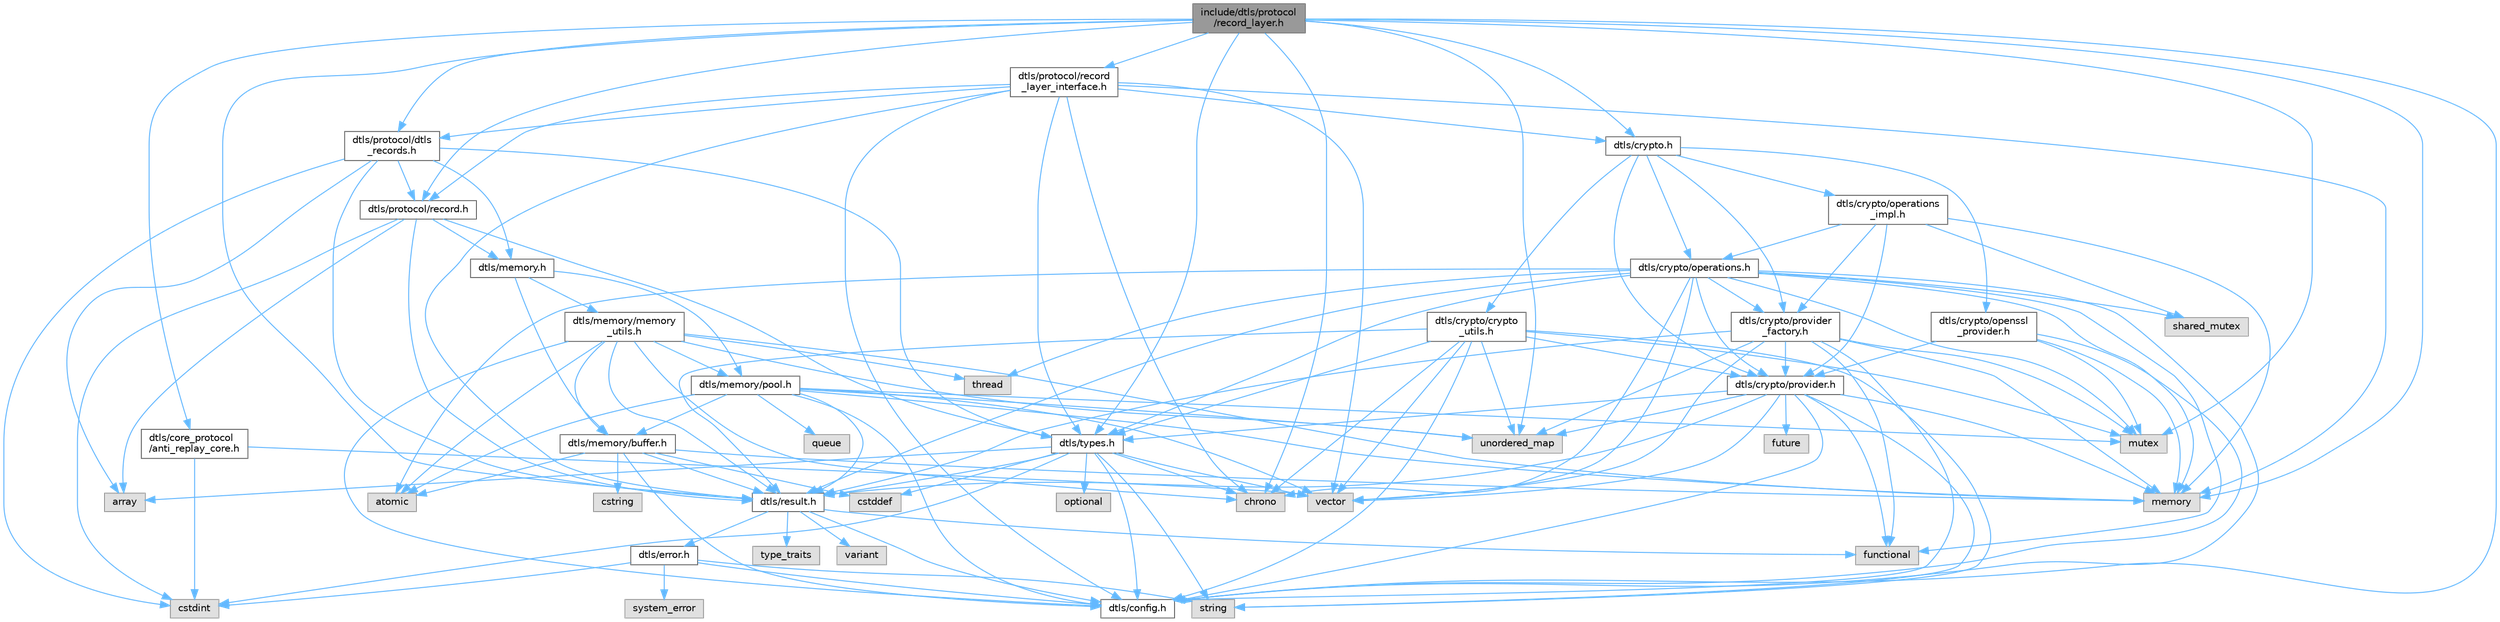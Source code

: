 digraph "include/dtls/protocol/record_layer.h"
{
 // LATEX_PDF_SIZE
  bgcolor="transparent";
  edge [fontname=Helvetica,fontsize=10,labelfontname=Helvetica,labelfontsize=10];
  node [fontname=Helvetica,fontsize=10,shape=box,height=0.2,width=0.4];
  Node1 [id="Node000001",label="include/dtls/protocol\l/record_layer.h",height=0.2,width=0.4,color="gray40", fillcolor="grey60", style="filled", fontcolor="black",tooltip=" "];
  Node1 -> Node2 [id="edge1_Node000001_Node000002",color="steelblue1",style="solid",tooltip=" "];
  Node2 [id="Node000002",label="dtls/config.h",height=0.2,width=0.4,color="grey40", fillcolor="white", style="filled",URL="$config_8h.html",tooltip=" "];
  Node1 -> Node3 [id="edge2_Node000001_Node000003",color="steelblue1",style="solid",tooltip=" "];
  Node3 [id="Node000003",label="dtls/types.h",height=0.2,width=0.4,color="grey40", fillcolor="white", style="filled",URL="$types_8h.html",tooltip="Core DTLS v1.3 Protocol Types and Constants."];
  Node3 -> Node2 [id="edge3_Node000003_Node000002",color="steelblue1",style="solid",tooltip=" "];
  Node3 -> Node4 [id="edge4_Node000003_Node000004",color="steelblue1",style="solid",tooltip=" "];
  Node4 [id="Node000004",label="dtls/result.h",height=0.2,width=0.4,color="grey40", fillcolor="white", style="filled",URL="$result_8h.html",tooltip=" "];
  Node4 -> Node2 [id="edge5_Node000004_Node000002",color="steelblue1",style="solid",tooltip=" "];
  Node4 -> Node5 [id="edge6_Node000004_Node000005",color="steelblue1",style="solid",tooltip=" "];
  Node5 [id="Node000005",label="dtls/error.h",height=0.2,width=0.4,color="grey40", fillcolor="white", style="filled",URL="$error_8h.html",tooltip=" "];
  Node5 -> Node2 [id="edge7_Node000005_Node000002",color="steelblue1",style="solid",tooltip=" "];
  Node5 -> Node6 [id="edge8_Node000005_Node000006",color="steelblue1",style="solid",tooltip=" "];
  Node6 [id="Node000006",label="system_error",height=0.2,width=0.4,color="grey60", fillcolor="#E0E0E0", style="filled",tooltip=" "];
  Node5 -> Node7 [id="edge9_Node000005_Node000007",color="steelblue1",style="solid",tooltip=" "];
  Node7 [id="Node000007",label="string",height=0.2,width=0.4,color="grey60", fillcolor="#E0E0E0", style="filled",tooltip=" "];
  Node5 -> Node8 [id="edge10_Node000005_Node000008",color="steelblue1",style="solid",tooltip=" "];
  Node8 [id="Node000008",label="cstdint",height=0.2,width=0.4,color="grey60", fillcolor="#E0E0E0", style="filled",tooltip=" "];
  Node4 -> Node9 [id="edge11_Node000004_Node000009",color="steelblue1",style="solid",tooltip=" "];
  Node9 [id="Node000009",label="variant",height=0.2,width=0.4,color="grey60", fillcolor="#E0E0E0", style="filled",tooltip=" "];
  Node4 -> Node10 [id="edge12_Node000004_Node000010",color="steelblue1",style="solid",tooltip=" "];
  Node10 [id="Node000010",label="functional",height=0.2,width=0.4,color="grey60", fillcolor="#E0E0E0", style="filled",tooltip=" "];
  Node4 -> Node11 [id="edge13_Node000004_Node000011",color="steelblue1",style="solid",tooltip=" "];
  Node11 [id="Node000011",label="type_traits",height=0.2,width=0.4,color="grey60", fillcolor="#E0E0E0", style="filled",tooltip=" "];
  Node3 -> Node8 [id="edge14_Node000003_Node000008",color="steelblue1",style="solid",tooltip=" "];
  Node3 -> Node12 [id="edge15_Node000003_Node000012",color="steelblue1",style="solid",tooltip=" "];
  Node12 [id="Node000012",label="cstddef",height=0.2,width=0.4,color="grey60", fillcolor="#E0E0E0", style="filled",tooltip=" "];
  Node3 -> Node13 [id="edge16_Node000003_Node000013",color="steelblue1",style="solid",tooltip=" "];
  Node13 [id="Node000013",label="array",height=0.2,width=0.4,color="grey60", fillcolor="#E0E0E0", style="filled",tooltip=" "];
  Node3 -> Node14 [id="edge17_Node000003_Node000014",color="steelblue1",style="solid",tooltip=" "];
  Node14 [id="Node000014",label="vector",height=0.2,width=0.4,color="grey60", fillcolor="#E0E0E0", style="filled",tooltip=" "];
  Node3 -> Node7 [id="edge18_Node000003_Node000007",color="steelblue1",style="solid",tooltip=" "];
  Node3 -> Node15 [id="edge19_Node000003_Node000015",color="steelblue1",style="solid",tooltip=" "];
  Node15 [id="Node000015",label="chrono",height=0.2,width=0.4,color="grey60", fillcolor="#E0E0E0", style="filled",tooltip=" "];
  Node3 -> Node16 [id="edge20_Node000003_Node000016",color="steelblue1",style="solid",tooltip=" "];
  Node16 [id="Node000016",label="optional",height=0.2,width=0.4,color="grey60", fillcolor="#E0E0E0", style="filled",tooltip=" "];
  Node1 -> Node4 [id="edge21_Node000001_Node000004",color="steelblue1",style="solid",tooltip=" "];
  Node1 -> Node17 [id="edge22_Node000001_Node000017",color="steelblue1",style="solid",tooltip=" "];
  Node17 [id="Node000017",label="dtls/protocol/record.h",height=0.2,width=0.4,color="grey40", fillcolor="white", style="filled",URL="$record_8h.html",tooltip=" "];
  Node17 -> Node3 [id="edge23_Node000017_Node000003",color="steelblue1",style="solid",tooltip=" "];
  Node17 -> Node4 [id="edge24_Node000017_Node000004",color="steelblue1",style="solid",tooltip=" "];
  Node17 -> Node18 [id="edge25_Node000017_Node000018",color="steelblue1",style="solid",tooltip=" "];
  Node18 [id="Node000018",label="dtls/memory.h",height=0.2,width=0.4,color="grey40", fillcolor="white", style="filled",URL="$memory_8h.html",tooltip=" "];
  Node18 -> Node19 [id="edge26_Node000018_Node000019",color="steelblue1",style="solid",tooltip=" "];
  Node19 [id="Node000019",label="dtls/memory/buffer.h",height=0.2,width=0.4,color="grey40", fillcolor="white", style="filled",URL="$buffer_8h.html",tooltip=" "];
  Node19 -> Node2 [id="edge27_Node000019_Node000002",color="steelblue1",style="solid",tooltip=" "];
  Node19 -> Node4 [id="edge28_Node000019_Node000004",color="steelblue1",style="solid",tooltip=" "];
  Node19 -> Node20 [id="edge29_Node000019_Node000020",color="steelblue1",style="solid",tooltip=" "];
  Node20 [id="Node000020",label="memory",height=0.2,width=0.4,color="grey60", fillcolor="#E0E0E0", style="filled",tooltip=" "];
  Node19 -> Node12 [id="edge30_Node000019_Node000012",color="steelblue1",style="solid",tooltip=" "];
  Node19 -> Node21 [id="edge31_Node000019_Node000021",color="steelblue1",style="solid",tooltip=" "];
  Node21 [id="Node000021",label="cstring",height=0.2,width=0.4,color="grey60", fillcolor="#E0E0E0", style="filled",tooltip=" "];
  Node19 -> Node22 [id="edge32_Node000019_Node000022",color="steelblue1",style="solid",tooltip=" "];
  Node22 [id="Node000022",label="atomic",height=0.2,width=0.4,color="grey60", fillcolor="#E0E0E0", style="filled",tooltip=" "];
  Node18 -> Node23 [id="edge33_Node000018_Node000023",color="steelblue1",style="solid",tooltip=" "];
  Node23 [id="Node000023",label="dtls/memory/pool.h",height=0.2,width=0.4,color="grey40", fillcolor="white", style="filled",URL="$pool_8h.html",tooltip=" "];
  Node23 -> Node2 [id="edge34_Node000023_Node000002",color="steelblue1",style="solid",tooltip=" "];
  Node23 -> Node4 [id="edge35_Node000023_Node000004",color="steelblue1",style="solid",tooltip=" "];
  Node23 -> Node19 [id="edge36_Node000023_Node000019",color="steelblue1",style="solid",tooltip=" "];
  Node23 -> Node20 [id="edge37_Node000023_Node000020",color="steelblue1",style="solid",tooltip=" "];
  Node23 -> Node24 [id="edge38_Node000023_Node000024",color="steelblue1",style="solid",tooltip=" "];
  Node24 [id="Node000024",label="queue",height=0.2,width=0.4,color="grey60", fillcolor="#E0E0E0", style="filled",tooltip=" "];
  Node23 -> Node25 [id="edge39_Node000023_Node000025",color="steelblue1",style="solid",tooltip=" "];
  Node25 [id="Node000025",label="mutex",height=0.2,width=0.4,color="grey60", fillcolor="#E0E0E0", style="filled",tooltip=" "];
  Node23 -> Node22 [id="edge40_Node000023_Node000022",color="steelblue1",style="solid",tooltip=" "];
  Node23 -> Node14 [id="edge41_Node000023_Node000014",color="steelblue1",style="solid",tooltip=" "];
  Node23 -> Node26 [id="edge42_Node000023_Node000026",color="steelblue1",style="solid",tooltip=" "];
  Node26 [id="Node000026",label="unordered_map",height=0.2,width=0.4,color="grey60", fillcolor="#E0E0E0", style="filled",tooltip=" "];
  Node18 -> Node27 [id="edge43_Node000018_Node000027",color="steelblue1",style="solid",tooltip=" "];
  Node27 [id="Node000027",label="dtls/memory/memory\l_utils.h",height=0.2,width=0.4,color="grey40", fillcolor="white", style="filled",URL="$memory__utils_8h.html",tooltip=" "];
  Node27 -> Node2 [id="edge44_Node000027_Node000002",color="steelblue1",style="solid",tooltip=" "];
  Node27 -> Node4 [id="edge45_Node000027_Node000004",color="steelblue1",style="solid",tooltip=" "];
  Node27 -> Node19 [id="edge46_Node000027_Node000019",color="steelblue1",style="solid",tooltip=" "];
  Node27 -> Node23 [id="edge47_Node000027_Node000023",color="steelblue1",style="solid",tooltip=" "];
  Node27 -> Node20 [id="edge48_Node000027_Node000020",color="steelblue1",style="solid",tooltip=" "];
  Node27 -> Node15 [id="edge49_Node000027_Node000015",color="steelblue1",style="solid",tooltip=" "];
  Node27 -> Node22 [id="edge50_Node000027_Node000022",color="steelblue1",style="solid",tooltip=" "];
  Node27 -> Node26 [id="edge51_Node000027_Node000026",color="steelblue1",style="solid",tooltip=" "];
  Node27 -> Node28 [id="edge52_Node000027_Node000028",color="steelblue1",style="solid",tooltip=" "];
  Node28 [id="Node000028",label="thread",height=0.2,width=0.4,color="grey60", fillcolor="#E0E0E0", style="filled",tooltip=" "];
  Node17 -> Node8 [id="edge53_Node000017_Node000008",color="steelblue1",style="solid",tooltip=" "];
  Node17 -> Node13 [id="edge54_Node000017_Node000013",color="steelblue1",style="solid",tooltip=" "];
  Node1 -> Node29 [id="edge55_Node000001_Node000029",color="steelblue1",style="solid",tooltip=" "];
  Node29 [id="Node000029",label="dtls/protocol/dtls\l_records.h",height=0.2,width=0.4,color="grey40", fillcolor="white", style="filled",URL="$dtls__records_8h.html",tooltip=" "];
  Node29 -> Node3 [id="edge56_Node000029_Node000003",color="steelblue1",style="solid",tooltip=" "];
  Node29 -> Node4 [id="edge57_Node000029_Node000004",color="steelblue1",style="solid",tooltip=" "];
  Node29 -> Node18 [id="edge58_Node000029_Node000018",color="steelblue1",style="solid",tooltip=" "];
  Node29 -> Node17 [id="edge59_Node000029_Node000017",color="steelblue1",style="solid",tooltip=" "];
  Node29 -> Node8 [id="edge60_Node000029_Node000008",color="steelblue1",style="solid",tooltip=" "];
  Node29 -> Node13 [id="edge61_Node000029_Node000013",color="steelblue1",style="solid",tooltip=" "];
  Node1 -> Node30 [id="edge62_Node000001_Node000030",color="steelblue1",style="solid",tooltip=" "];
  Node30 [id="Node000030",label="dtls/protocol/record\l_layer_interface.h",height=0.2,width=0.4,color="grey40", fillcolor="white", style="filled",URL="$record__layer__interface_8h.html",tooltip=" "];
  Node30 -> Node2 [id="edge63_Node000030_Node000002",color="steelblue1",style="solid",tooltip=" "];
  Node30 -> Node3 [id="edge64_Node000030_Node000003",color="steelblue1",style="solid",tooltip=" "];
  Node30 -> Node4 [id="edge65_Node000030_Node000004",color="steelblue1",style="solid",tooltip=" "];
  Node30 -> Node17 [id="edge66_Node000030_Node000017",color="steelblue1",style="solid",tooltip=" "];
  Node30 -> Node29 [id="edge67_Node000030_Node000029",color="steelblue1",style="solid",tooltip=" "];
  Node30 -> Node31 [id="edge68_Node000030_Node000031",color="steelblue1",style="solid",tooltip=" "];
  Node31 [id="Node000031",label="dtls/crypto.h",height=0.2,width=0.4,color="grey40", fillcolor="white", style="filled",URL="$crypto_8h.html",tooltip=" "];
  Node31 -> Node32 [id="edge69_Node000031_Node000032",color="steelblue1",style="solid",tooltip=" "];
  Node32 [id="Node000032",label="dtls/crypto/provider.h",height=0.2,width=0.4,color="grey40", fillcolor="white", style="filled",URL="$provider_8h.html",tooltip="DTLS v1.3 Cryptographic Provider Interface."];
  Node32 -> Node2 [id="edge70_Node000032_Node000002",color="steelblue1",style="solid",tooltip=" "];
  Node32 -> Node3 [id="edge71_Node000032_Node000003",color="steelblue1",style="solid",tooltip=" "];
  Node32 -> Node4 [id="edge72_Node000032_Node000004",color="steelblue1",style="solid",tooltip=" "];
  Node32 -> Node20 [id="edge73_Node000032_Node000020",color="steelblue1",style="solid",tooltip=" "];
  Node32 -> Node14 [id="edge74_Node000032_Node000014",color="steelblue1",style="solid",tooltip=" "];
  Node32 -> Node7 [id="edge75_Node000032_Node000007",color="steelblue1",style="solid",tooltip=" "];
  Node32 -> Node10 [id="edge76_Node000032_Node000010",color="steelblue1",style="solid",tooltip=" "];
  Node32 -> Node33 [id="edge77_Node000032_Node000033",color="steelblue1",style="solid",tooltip=" "];
  Node33 [id="Node000033",label="future",height=0.2,width=0.4,color="grey60", fillcolor="#E0E0E0", style="filled",tooltip=" "];
  Node32 -> Node26 [id="edge78_Node000032_Node000026",color="steelblue1",style="solid",tooltip=" "];
  Node31 -> Node34 [id="edge79_Node000031_Node000034",color="steelblue1",style="solid",tooltip=" "];
  Node34 [id="Node000034",label="dtls/crypto/provider\l_factory.h",height=0.2,width=0.4,color="grey40", fillcolor="white", style="filled",URL="$provider__factory_8h.html",tooltip=" "];
  Node34 -> Node2 [id="edge80_Node000034_Node000002",color="steelblue1",style="solid",tooltip=" "];
  Node34 -> Node32 [id="edge81_Node000034_Node000032",color="steelblue1",style="solid",tooltip=" "];
  Node34 -> Node4 [id="edge82_Node000034_Node000004",color="steelblue1",style="solid",tooltip=" "];
  Node34 -> Node20 [id="edge83_Node000034_Node000020",color="steelblue1",style="solid",tooltip=" "];
  Node34 -> Node14 [id="edge84_Node000034_Node000014",color="steelblue1",style="solid",tooltip=" "];
  Node34 -> Node10 [id="edge85_Node000034_Node000010",color="steelblue1",style="solid",tooltip=" "];
  Node34 -> Node26 [id="edge86_Node000034_Node000026",color="steelblue1",style="solid",tooltip=" "];
  Node34 -> Node25 [id="edge87_Node000034_Node000025",color="steelblue1",style="solid",tooltip=" "];
  Node31 -> Node35 [id="edge88_Node000031_Node000035",color="steelblue1",style="solid",tooltip=" "];
  Node35 [id="Node000035",label="dtls/crypto/openssl\l_provider.h",height=0.2,width=0.4,color="grey40", fillcolor="white", style="filled",URL="$openssl__provider_8h.html",tooltip=" "];
  Node35 -> Node2 [id="edge89_Node000035_Node000002",color="steelblue1",style="solid",tooltip=" "];
  Node35 -> Node32 [id="edge90_Node000035_Node000032",color="steelblue1",style="solid",tooltip=" "];
  Node35 -> Node20 [id="edge91_Node000035_Node000020",color="steelblue1",style="solid",tooltip=" "];
  Node35 -> Node25 [id="edge92_Node000035_Node000025",color="steelblue1",style="solid",tooltip=" "];
  Node31 -> Node36 [id="edge93_Node000031_Node000036",color="steelblue1",style="solid",tooltip=" "];
  Node36 [id="Node000036",label="dtls/crypto/crypto\l_utils.h",height=0.2,width=0.4,color="grey40", fillcolor="white", style="filled",URL="$crypto__utils_8h.html",tooltip=" "];
  Node36 -> Node2 [id="edge94_Node000036_Node000002",color="steelblue1",style="solid",tooltip=" "];
  Node36 -> Node3 [id="edge95_Node000036_Node000003",color="steelblue1",style="solid",tooltip=" "];
  Node36 -> Node4 [id="edge96_Node000036_Node000004",color="steelblue1",style="solid",tooltip=" "];
  Node36 -> Node32 [id="edge97_Node000036_Node000032",color="steelblue1",style="solid",tooltip=" "];
  Node36 -> Node14 [id="edge98_Node000036_Node000014",color="steelblue1",style="solid",tooltip=" "];
  Node36 -> Node7 [id="edge99_Node000036_Node000007",color="steelblue1",style="solid",tooltip=" "];
  Node36 -> Node15 [id="edge100_Node000036_Node000015",color="steelblue1",style="solid",tooltip=" "];
  Node36 -> Node25 [id="edge101_Node000036_Node000025",color="steelblue1",style="solid",tooltip=" "];
  Node36 -> Node26 [id="edge102_Node000036_Node000026",color="steelblue1",style="solid",tooltip=" "];
  Node31 -> Node37 [id="edge103_Node000031_Node000037",color="steelblue1",style="solid",tooltip=" "];
  Node37 [id="Node000037",label="dtls/crypto/operations.h",height=0.2,width=0.4,color="grey40", fillcolor="white", style="filled",URL="$operations_8h.html",tooltip=" "];
  Node37 -> Node2 [id="edge104_Node000037_Node000002",color="steelblue1",style="solid",tooltip=" "];
  Node37 -> Node3 [id="edge105_Node000037_Node000003",color="steelblue1",style="solid",tooltip=" "];
  Node37 -> Node4 [id="edge106_Node000037_Node000004",color="steelblue1",style="solid",tooltip=" "];
  Node37 -> Node32 [id="edge107_Node000037_Node000032",color="steelblue1",style="solid",tooltip=" "];
  Node37 -> Node34 [id="edge108_Node000037_Node000034",color="steelblue1",style="solid",tooltip=" "];
  Node37 -> Node20 [id="edge109_Node000037_Node000020",color="steelblue1",style="solid",tooltip=" "];
  Node37 -> Node14 [id="edge110_Node000037_Node000014",color="steelblue1",style="solid",tooltip=" "];
  Node37 -> Node10 [id="edge111_Node000037_Node000010",color="steelblue1",style="solid",tooltip=" "];
  Node37 -> Node38 [id="edge112_Node000037_Node000038",color="steelblue1",style="solid",tooltip=" "];
  Node38 [id="Node000038",label="shared_mutex",height=0.2,width=0.4,color="grey60", fillcolor="#E0E0E0", style="filled",tooltip=" "];
  Node37 -> Node22 [id="edge113_Node000037_Node000022",color="steelblue1",style="solid",tooltip=" "];
  Node37 -> Node28 [id="edge114_Node000037_Node000028",color="steelblue1",style="solid",tooltip=" "];
  Node37 -> Node25 [id="edge115_Node000037_Node000025",color="steelblue1",style="solid",tooltip=" "];
  Node37 -> Node15 [id="edge116_Node000037_Node000015",color="steelblue1",style="solid",tooltip=" "];
  Node31 -> Node39 [id="edge117_Node000031_Node000039",color="steelblue1",style="solid",tooltip=" "];
  Node39 [id="Node000039",label="dtls/crypto/operations\l_impl.h",height=0.2,width=0.4,color="grey40", fillcolor="white", style="filled",URL="$operations__impl_8h.html",tooltip=" "];
  Node39 -> Node37 [id="edge118_Node000039_Node000037",color="steelblue1",style="solid",tooltip=" "];
  Node39 -> Node32 [id="edge119_Node000039_Node000032",color="steelblue1",style="solid",tooltip=" "];
  Node39 -> Node34 [id="edge120_Node000039_Node000034",color="steelblue1",style="solid",tooltip=" "];
  Node39 -> Node20 [id="edge121_Node000039_Node000020",color="steelblue1",style="solid",tooltip=" "];
  Node39 -> Node38 [id="edge122_Node000039_Node000038",color="steelblue1",style="solid",tooltip=" "];
  Node30 -> Node20 [id="edge123_Node000030_Node000020",color="steelblue1",style="solid",tooltip=" "];
  Node30 -> Node14 [id="edge124_Node000030_Node000014",color="steelblue1",style="solid",tooltip=" "];
  Node30 -> Node15 [id="edge125_Node000030_Node000015",color="steelblue1",style="solid",tooltip=" "];
  Node1 -> Node40 [id="edge126_Node000001_Node000040",color="steelblue1",style="solid",tooltip=" "];
  Node40 [id="Node000040",label="dtls/core_protocol\l/anti_replay_core.h",height=0.2,width=0.4,color="grey40", fillcolor="white", style="filled",URL="$anti__replay__core_8h.html",tooltip=" "];
  Node40 -> Node8 [id="edge127_Node000040_Node000008",color="steelblue1",style="solid",tooltip=" "];
  Node40 -> Node14 [id="edge128_Node000040_Node000014",color="steelblue1",style="solid",tooltip=" "];
  Node1 -> Node31 [id="edge129_Node000001_Node000031",color="steelblue1",style="solid",tooltip=" "];
  Node1 -> Node20 [id="edge130_Node000001_Node000020",color="steelblue1",style="solid",tooltip=" "];
  Node1 -> Node25 [id="edge131_Node000001_Node000025",color="steelblue1",style="solid",tooltip=" "];
  Node1 -> Node26 [id="edge132_Node000001_Node000026",color="steelblue1",style="solid",tooltip=" "];
  Node1 -> Node15 [id="edge133_Node000001_Node000015",color="steelblue1",style="solid",tooltip=" "];
}
